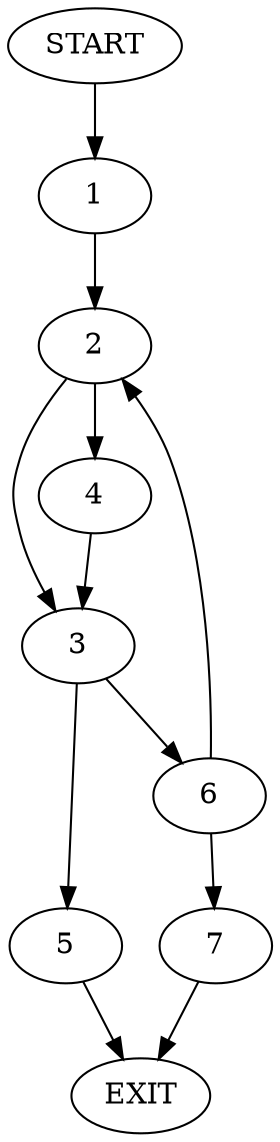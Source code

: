 digraph {
0 [label="START"]
8 [label="EXIT"]
0 -> 1
1 -> 2
2 -> 3
2 -> 4
4 -> 3
3 -> 5
3 -> 6
5 -> 8
6 -> 7
6 -> 2
7 -> 8
}
